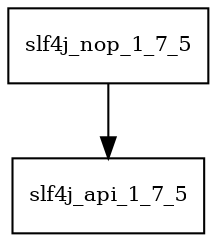 digraph slf4j_nop_1_7_5_dependencies {
  node [shape = box, fontsize=10.0];
  slf4j_nop_1_7_5 -> slf4j_api_1_7_5;
}
